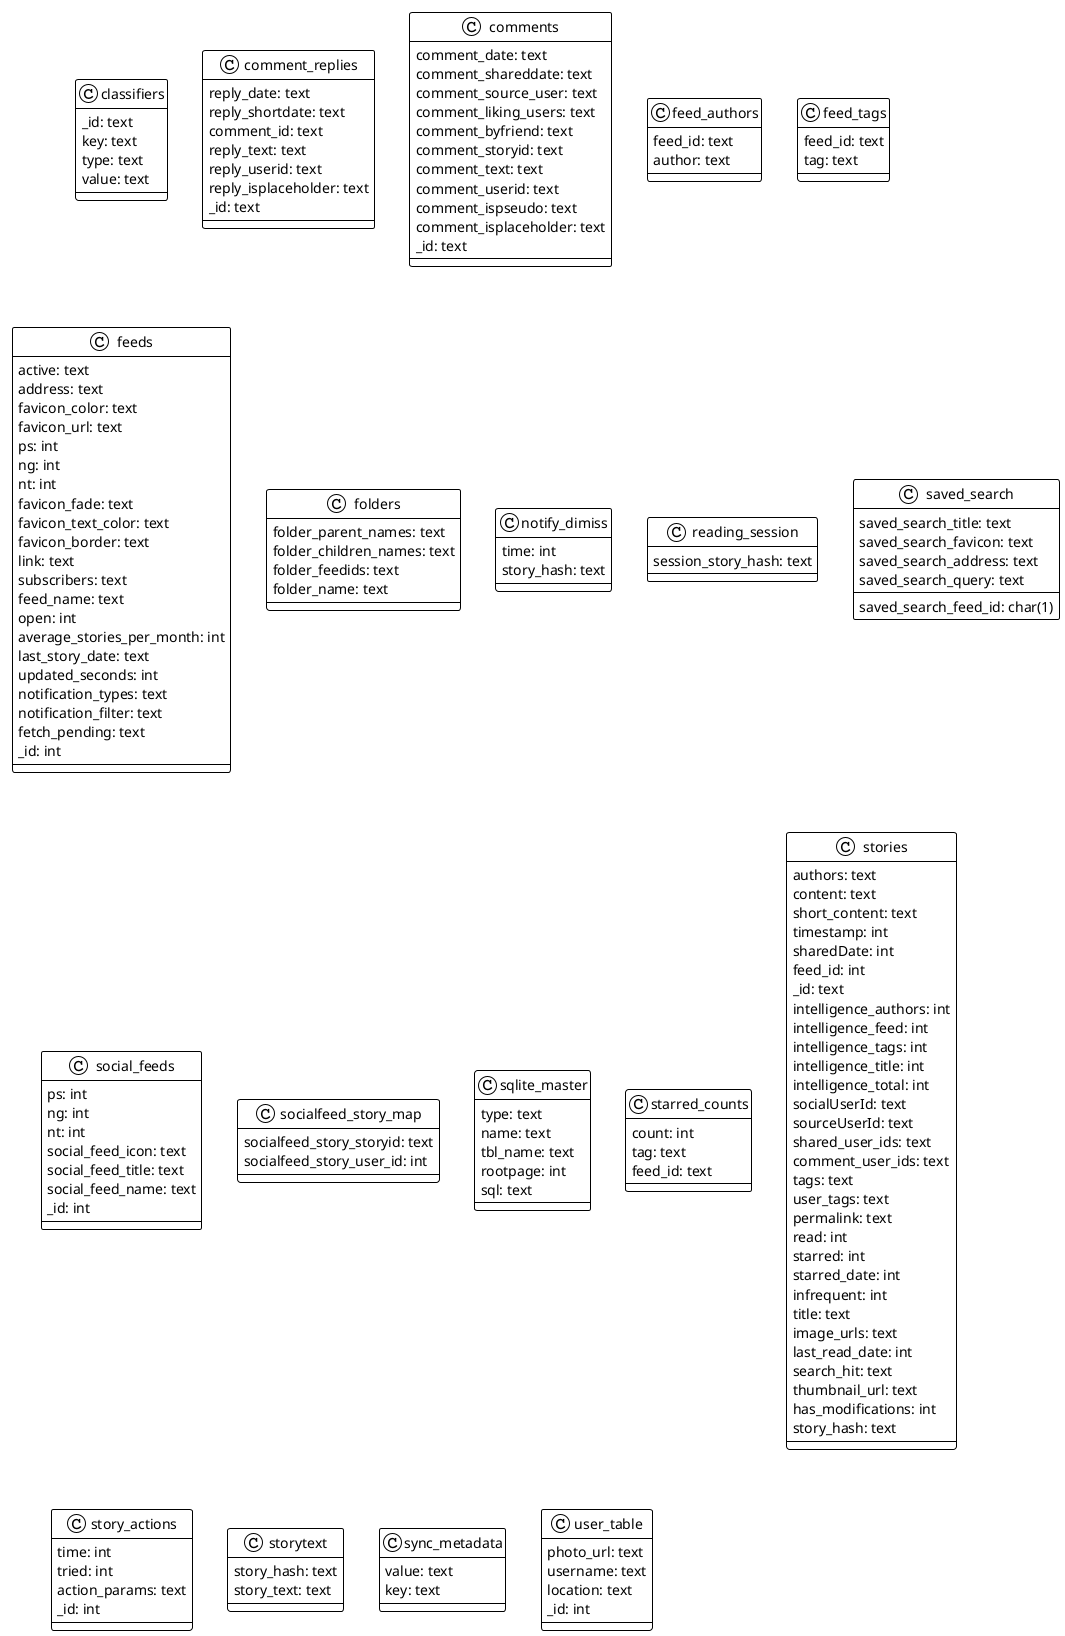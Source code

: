 @startuml

!theme plain
top to bottom direction
skinparam linetype ortho

class classifiers {
   _id: text
   key: text
   type: text
   value: text
}
class comment_replies {
   reply_date: text
   reply_shortdate: text
   comment_id: text
   reply_text: text
   reply_userid: text
   reply_isplaceholder: text
   _id: text
}
class comments {
   comment_date: text
   comment_shareddate: text
   comment_source_user: text
   comment_liking_users: text
   comment_byfriend: text
   comment_storyid: text
   comment_text: text
   comment_userid: text
   comment_ispseudo: text
   comment_isplaceholder: text
   _id: text
}
class feed_authors {
   feed_id: text
   author: text
}
class feed_tags {
   feed_id: text
   tag: text
}
class feeds {
   active: text
   address: text
   favicon_color: text
   favicon_url: text
   ps: int
   ng: int
   nt: int
   favicon_fade: text
   favicon_text_color: text
   favicon_border: text
   link: text
   subscribers: text
   feed_name: text
   open: int
   average_stories_per_month: int
   last_story_date: text
   updated_seconds: int
   notification_types: text
   notification_filter: text
   fetch_pending: text
   _id: int
}
class folders {
   folder_parent_names: text
   folder_children_names: text
   folder_feedids: text
   folder_name: text
}
class notify_dimiss {
   time: int
   story_hash: text
}
class reading_session {
   session_story_hash: text
}
class saved_search {
   saved_search_title: text
   saved_search_favicon: text
   saved_search_address: text
   saved_search_query: text
   saved_search_feed_id: char(1)
}
class social_feeds {
   ps: int
   ng: int
   nt: int
   social_feed_icon: text
   social_feed_title: text
   social_feed_name: text
   _id: int
}
class socialfeed_story_map {
   socialfeed_story_storyid: text
   socialfeed_story_user_id: int
}
class sqlite_master {
   type: text
   name: text
   tbl_name: text
   rootpage: int
   sql: text
}
class starred_counts {
   count: int
   tag: text
   feed_id: text
}
class stories {
   authors: text
   content: text
   short_content: text
   timestamp: int
   sharedDate: int
   feed_id: int
   _id: text
   intelligence_authors: int
   intelligence_feed: int
   intelligence_tags: int
   intelligence_title: int
   intelligence_total: int
   socialUserId: text
   sourceUserId: text
   shared_user_ids: text
   comment_user_ids: text
   tags: text
   user_tags: text
   permalink: text
   read: int
   starred: int
   starred_date: int
   infrequent: int
   title: text
   image_urls: text
   last_read_date: int
   search_hit: text
   thumbnail_url: text
   has_modifications: int
   story_hash: text
}
class story_actions {
   time: int
   tried: int
   action_params: text
   _id: int
}
class storytext {
   story_hash: text
   story_text: text
}
class sync_metadata {
   value: text
   key: text
}
class user_table {
   photo_url: text
   username: text
   location: text
   _id: int
}

@enduml
